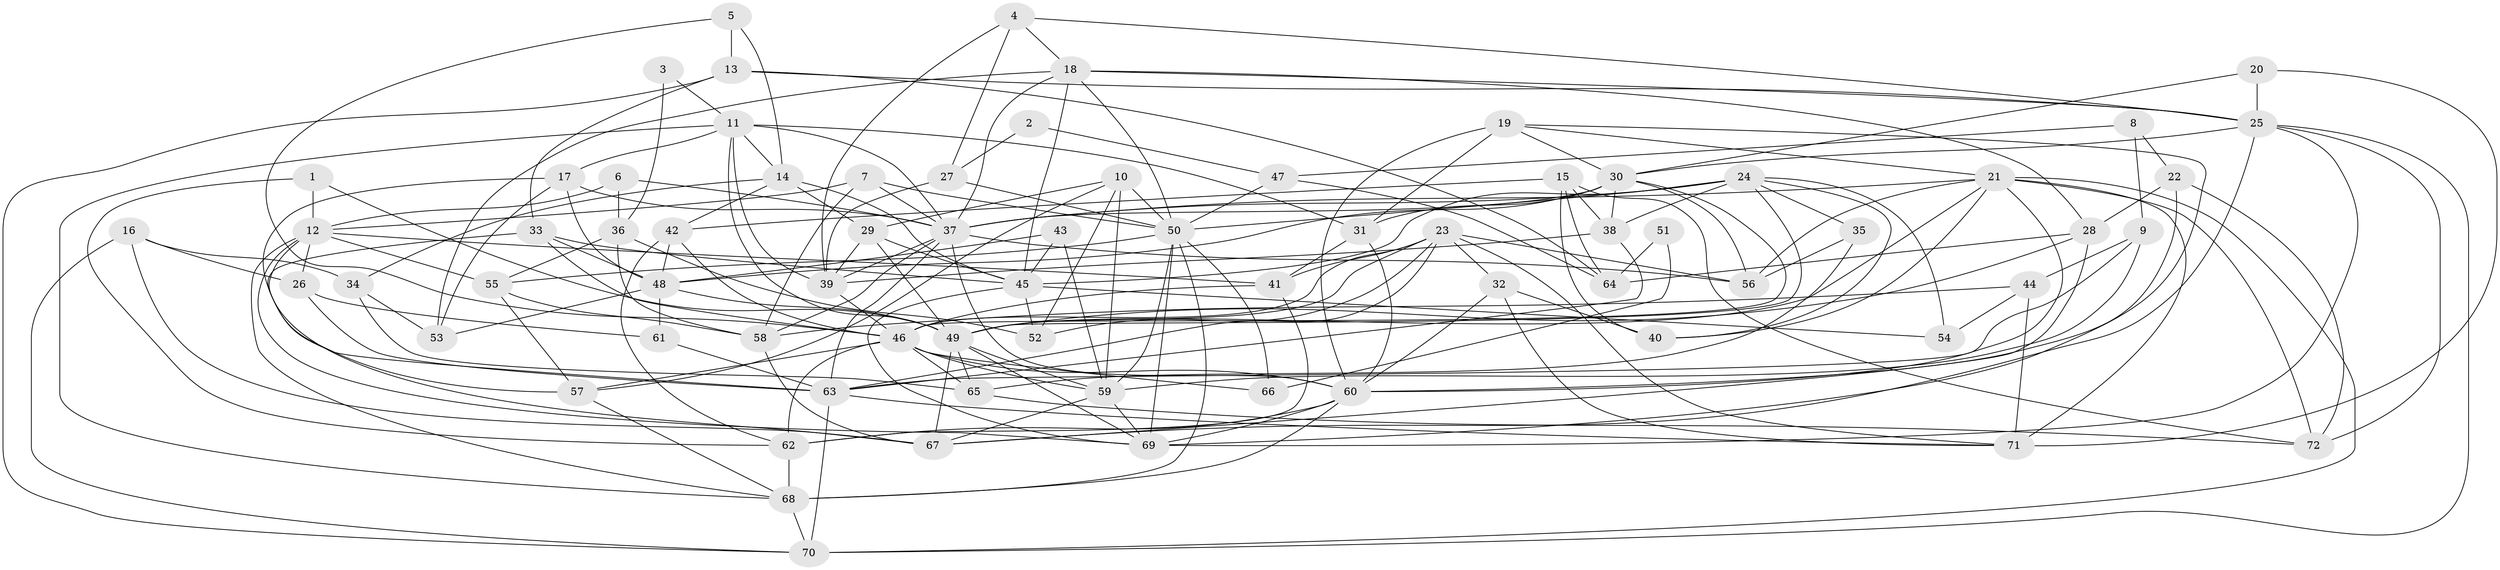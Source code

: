 // original degree distribution, {2: 0.13194444444444445, 3: 0.3194444444444444, 5: 0.1527777777777778, 6: 0.08333333333333333, 7: 0.034722222222222224, 8: 0.020833333333333332, 10: 0.006944444444444444, 4: 0.24305555555555555, 9: 0.006944444444444444}
// Generated by graph-tools (version 1.1) at 2025/02/03/09/25 03:02:15]
// undirected, 72 vertices, 203 edges
graph export_dot {
graph [start="1"]
  node [color=gray90,style=filled];
  1;
  2;
  3;
  4;
  5;
  6;
  7;
  8;
  9;
  10;
  11;
  12;
  13;
  14;
  15;
  16;
  17;
  18;
  19;
  20;
  21;
  22;
  23;
  24;
  25;
  26;
  27;
  28;
  29;
  30;
  31;
  32;
  33;
  34;
  35;
  36;
  37;
  38;
  39;
  40;
  41;
  42;
  43;
  44;
  45;
  46;
  47;
  48;
  49;
  50;
  51;
  52;
  53;
  54;
  55;
  56;
  57;
  58;
  59;
  60;
  61;
  62;
  63;
  64;
  65;
  66;
  67;
  68;
  69;
  70;
  71;
  72;
  1 -- 12 [weight=1.0];
  1 -- 49 [weight=1.0];
  1 -- 62 [weight=1.0];
  2 -- 27 [weight=1.0];
  2 -- 47 [weight=1.0];
  3 -- 11 [weight=1.0];
  3 -- 36 [weight=1.0];
  4 -- 18 [weight=1.0];
  4 -- 25 [weight=1.0];
  4 -- 27 [weight=1.0];
  4 -- 39 [weight=1.0];
  5 -- 13 [weight=1.0];
  5 -- 14 [weight=1.0];
  5 -- 46 [weight=1.0];
  6 -- 12 [weight=1.0];
  6 -- 36 [weight=1.0];
  6 -- 37 [weight=1.0];
  7 -- 12 [weight=1.0];
  7 -- 37 [weight=1.0];
  7 -- 50 [weight=1.0];
  7 -- 58 [weight=1.0];
  8 -- 9 [weight=1.0];
  8 -- 22 [weight=1.0];
  8 -- 47 [weight=1.0];
  9 -- 44 [weight=1.0];
  9 -- 59 [weight=1.0];
  9 -- 63 [weight=1.0];
  10 -- 29 [weight=1.0];
  10 -- 50 [weight=2.0];
  10 -- 52 [weight=1.0];
  10 -- 57 [weight=1.0];
  10 -- 59 [weight=1.0];
  11 -- 14 [weight=1.0];
  11 -- 17 [weight=1.0];
  11 -- 31 [weight=1.0];
  11 -- 37 [weight=1.0];
  11 -- 39 [weight=1.0];
  11 -- 49 [weight=1.0];
  11 -- 68 [weight=1.0];
  12 -- 26 [weight=1.0];
  12 -- 41 [weight=1.0];
  12 -- 55 [weight=1.0];
  12 -- 57 [weight=1.0];
  12 -- 68 [weight=1.0];
  12 -- 69 [weight=1.0];
  13 -- 25 [weight=1.0];
  13 -- 33 [weight=1.0];
  13 -- 64 [weight=1.0];
  13 -- 70 [weight=1.0];
  14 -- 29 [weight=1.0];
  14 -- 34 [weight=1.0];
  14 -- 42 [weight=1.0];
  14 -- 45 [weight=1.0];
  15 -- 38 [weight=1.0];
  15 -- 40 [weight=1.0];
  15 -- 42 [weight=1.0];
  15 -- 64 [weight=1.0];
  15 -- 72 [weight=1.0];
  16 -- 26 [weight=1.0];
  16 -- 34 [weight=1.0];
  16 -- 67 [weight=1.0];
  16 -- 70 [weight=1.0];
  17 -- 37 [weight=1.0];
  17 -- 48 [weight=1.0];
  17 -- 53 [weight=1.0];
  17 -- 63 [weight=1.0];
  18 -- 25 [weight=1.0];
  18 -- 28 [weight=1.0];
  18 -- 37 [weight=1.0];
  18 -- 45 [weight=1.0];
  18 -- 50 [weight=1.0];
  18 -- 53 [weight=1.0];
  19 -- 21 [weight=1.0];
  19 -- 30 [weight=1.0];
  19 -- 31 [weight=2.0];
  19 -- 60 [weight=1.0];
  19 -- 69 [weight=1.0];
  20 -- 25 [weight=1.0];
  20 -- 30 [weight=1.0];
  20 -- 71 [weight=1.0];
  21 -- 37 [weight=2.0];
  21 -- 40 [weight=1.0];
  21 -- 49 [weight=1.0];
  21 -- 56 [weight=1.0];
  21 -- 60 [weight=2.0];
  21 -- 70 [weight=1.0];
  21 -- 71 [weight=2.0];
  21 -- 72 [weight=1.0];
  22 -- 28 [weight=2.0];
  22 -- 60 [weight=1.0];
  22 -- 72 [weight=1.0];
  23 -- 32 [weight=1.0];
  23 -- 41 [weight=1.0];
  23 -- 46 [weight=1.0];
  23 -- 49 [weight=1.0];
  23 -- 52 [weight=2.0];
  23 -- 56 [weight=1.0];
  23 -- 63 [weight=1.0];
  23 -- 71 [weight=1.0];
  24 -- 35 [weight=1.0];
  24 -- 37 [weight=1.0];
  24 -- 38 [weight=1.0];
  24 -- 40 [weight=1.0];
  24 -- 45 [weight=1.0];
  24 -- 49 [weight=1.0];
  24 -- 50 [weight=1.0];
  24 -- 54 [weight=1.0];
  25 -- 30 [weight=1.0];
  25 -- 67 [weight=1.0];
  25 -- 69 [weight=1.0];
  25 -- 70 [weight=1.0];
  25 -- 72 [weight=1.0];
  26 -- 61 [weight=1.0];
  26 -- 63 [weight=1.0];
  27 -- 39 [weight=1.0];
  27 -- 50 [weight=1.0];
  28 -- 49 [weight=1.0];
  28 -- 64 [weight=1.0];
  28 -- 67 [weight=1.0];
  29 -- 39 [weight=1.0];
  29 -- 45 [weight=1.0];
  29 -- 49 [weight=1.0];
  30 -- 31 [weight=1.0];
  30 -- 37 [weight=1.0];
  30 -- 38 [weight=1.0];
  30 -- 46 [weight=1.0];
  30 -- 48 [weight=1.0];
  30 -- 56 [weight=1.0];
  31 -- 41 [weight=1.0];
  31 -- 60 [weight=1.0];
  32 -- 40 [weight=1.0];
  32 -- 60 [weight=1.0];
  32 -- 71 [weight=1.0];
  33 -- 45 [weight=1.0];
  33 -- 46 [weight=1.0];
  33 -- 48 [weight=1.0];
  33 -- 67 [weight=1.0];
  34 -- 53 [weight=1.0];
  34 -- 65 [weight=1.0];
  35 -- 56 [weight=1.0];
  35 -- 65 [weight=1.0];
  36 -- 52 [weight=1.0];
  36 -- 55 [weight=1.0];
  36 -- 58 [weight=1.0];
  37 -- 39 [weight=1.0];
  37 -- 56 [weight=1.0];
  37 -- 58 [weight=1.0];
  37 -- 60 [weight=1.0];
  37 -- 63 [weight=1.0];
  38 -- 39 [weight=1.0];
  38 -- 63 [weight=1.0];
  39 -- 46 [weight=1.0];
  41 -- 46 [weight=1.0];
  41 -- 62 [weight=1.0];
  42 -- 46 [weight=1.0];
  42 -- 48 [weight=1.0];
  42 -- 62 [weight=1.0];
  43 -- 45 [weight=1.0];
  43 -- 48 [weight=1.0];
  43 -- 59 [weight=1.0];
  44 -- 54 [weight=1.0];
  44 -- 58 [weight=1.0];
  44 -- 71 [weight=1.0];
  45 -- 52 [weight=1.0];
  45 -- 54 [weight=1.0];
  45 -- 69 [weight=1.0];
  46 -- 57 [weight=1.0];
  46 -- 59 [weight=1.0];
  46 -- 60 [weight=1.0];
  46 -- 62 [weight=1.0];
  46 -- 65 [weight=1.0];
  46 -- 66 [weight=2.0];
  47 -- 50 [weight=1.0];
  47 -- 64 [weight=1.0];
  48 -- 49 [weight=1.0];
  48 -- 53 [weight=1.0];
  48 -- 61 [weight=1.0];
  49 -- 59 [weight=1.0];
  49 -- 65 [weight=1.0];
  49 -- 67 [weight=1.0];
  49 -- 69 [weight=1.0];
  50 -- 55 [weight=1.0];
  50 -- 59 [weight=1.0];
  50 -- 66 [weight=1.0];
  50 -- 68 [weight=1.0];
  50 -- 69 [weight=1.0];
  51 -- 64 [weight=1.0];
  51 -- 66 [weight=1.0];
  55 -- 57 [weight=1.0];
  55 -- 58 [weight=1.0];
  57 -- 68 [weight=1.0];
  58 -- 67 [weight=1.0];
  59 -- 67 [weight=1.0];
  59 -- 69 [weight=1.0];
  60 -- 62 [weight=3.0];
  60 -- 68 [weight=1.0];
  60 -- 69 [weight=1.0];
  61 -- 63 [weight=1.0];
  62 -- 68 [weight=1.0];
  63 -- 70 [weight=1.0];
  63 -- 71 [weight=1.0];
  65 -- 72 [weight=1.0];
  68 -- 70 [weight=1.0];
}
